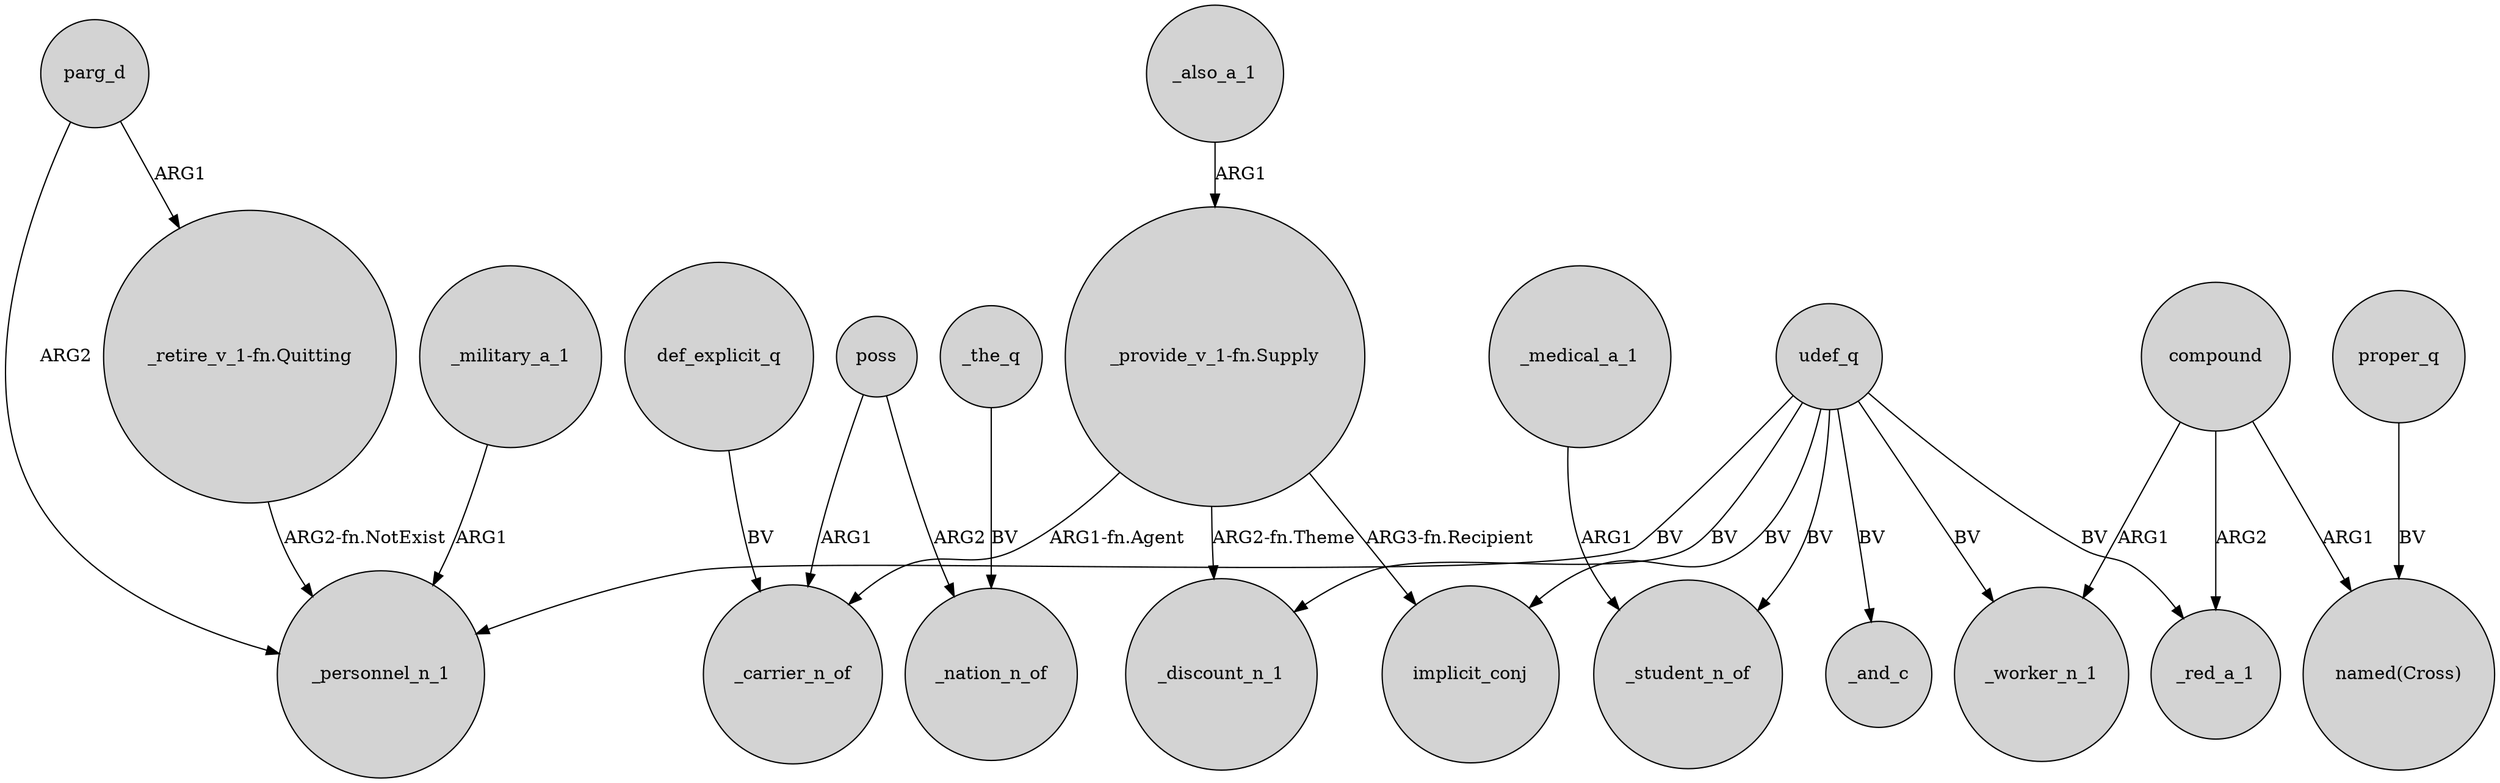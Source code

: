 digraph {
	node [shape=circle style=filled]
	parg_d -> _personnel_n_1 [label=ARG2]
	proper_q -> "named(Cross)" [label=BV]
	_medical_a_1 -> _student_n_of [label=ARG1]
	"_provide_v_1-fn.Supply" -> implicit_conj [label="ARG3-fn.Recipient"]
	parg_d -> "_retire_v_1-fn.Quitting" [label=ARG1]
	udef_q -> _worker_n_1 [label=BV]
	poss -> _carrier_n_of [label=ARG1]
	compound -> _red_a_1 [label=ARG2]
	udef_q -> _student_n_of [label=BV]
	def_explicit_q -> _carrier_n_of [label=BV]
	udef_q -> _discount_n_1 [label=BV]
	udef_q -> implicit_conj [label=BV]
	_the_q -> _nation_n_of [label=BV]
	"_provide_v_1-fn.Supply" -> _carrier_n_of [label="ARG1-fn.Agent"]
	"_provide_v_1-fn.Supply" -> _discount_n_1 [label="ARG2-fn.Theme"]
	poss -> _nation_n_of [label=ARG2]
	udef_q -> _personnel_n_1 [label=BV]
	udef_q -> _red_a_1 [label=BV]
	"_retire_v_1-fn.Quitting" -> _personnel_n_1 [label="ARG2-fn.NotExist"]
	compound -> _worker_n_1 [label=ARG1]
	_military_a_1 -> _personnel_n_1 [label=ARG1]
	_also_a_1 -> "_provide_v_1-fn.Supply" [label=ARG1]
	udef_q -> _and_c [label=BV]
	compound -> "named(Cross)" [label=ARG1]
}
